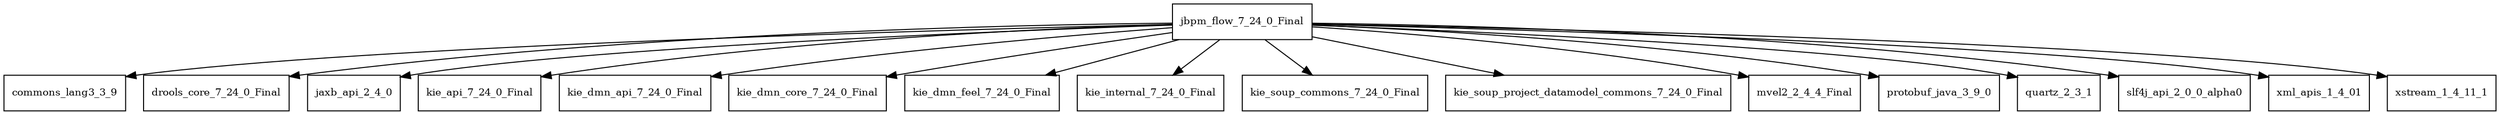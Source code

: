 digraph jbpm_flow_7_24_0_Final_dependencies {
  node [shape = box, fontsize=10.0];
  jbpm_flow_7_24_0_Final -> commons_lang3_3_9;
  jbpm_flow_7_24_0_Final -> drools_core_7_24_0_Final;
  jbpm_flow_7_24_0_Final -> jaxb_api_2_4_0;
  jbpm_flow_7_24_0_Final -> kie_api_7_24_0_Final;
  jbpm_flow_7_24_0_Final -> kie_dmn_api_7_24_0_Final;
  jbpm_flow_7_24_0_Final -> kie_dmn_core_7_24_0_Final;
  jbpm_flow_7_24_0_Final -> kie_dmn_feel_7_24_0_Final;
  jbpm_flow_7_24_0_Final -> kie_internal_7_24_0_Final;
  jbpm_flow_7_24_0_Final -> kie_soup_commons_7_24_0_Final;
  jbpm_flow_7_24_0_Final -> kie_soup_project_datamodel_commons_7_24_0_Final;
  jbpm_flow_7_24_0_Final -> mvel2_2_4_4_Final;
  jbpm_flow_7_24_0_Final -> protobuf_java_3_9_0;
  jbpm_flow_7_24_0_Final -> quartz_2_3_1;
  jbpm_flow_7_24_0_Final -> slf4j_api_2_0_0_alpha0;
  jbpm_flow_7_24_0_Final -> xml_apis_1_4_01;
  jbpm_flow_7_24_0_Final -> xstream_1_4_11_1;
}
